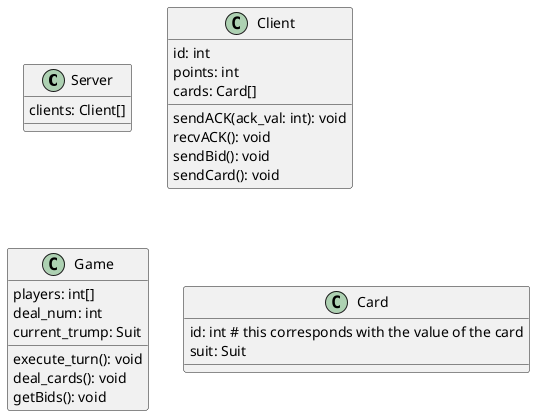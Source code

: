 @startuml

class Server {
	clients: Client[]

}

class Client {
	id: int
	points: int
	cards: Card[]
	{method} sendACK(ack_val: int): void
	{method} recvACK(): void
	{method} sendBid(): void
	{method} sendCard(): void

}

class Game {
	players: int[]
	deal_num: int
	current_trump: Suit
	{method} execute_turn(): void
	{method} deal_cards(): void
	{method} getBids(): void
}

class Card {
  id: int # this corresponds with the value of the card
	suit: Suit
}

@enduml
